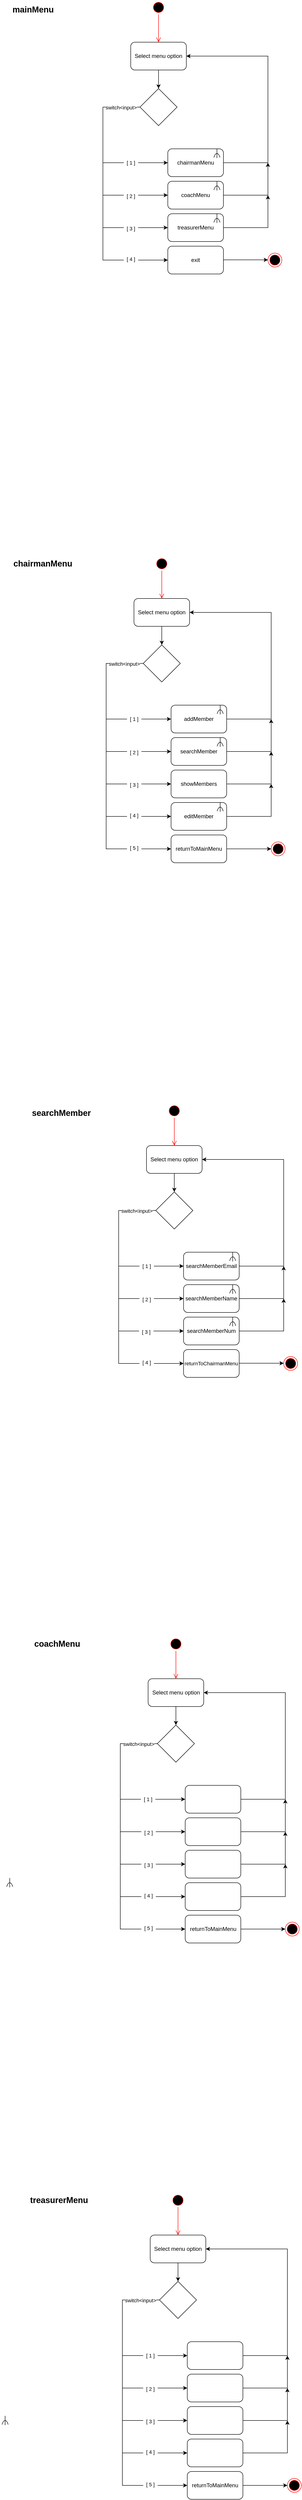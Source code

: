<mxfile version="18.0.2" type="github"><diagram id="MDXetWdA0dgUWYH3Tiw_" name="Page-1"><mxGraphModel dx="1016" dy="1664" grid="1" gridSize="10" guides="1" tooltips="1" connect="1" arrows="1" fold="1" page="1" pageScale="1" pageWidth="827" pageHeight="1169" math="0" shadow="0"><root><mxCell id="0"/><mxCell id="1" parent="0"/><mxCell id="xgs-3-QWEpT47ezYNe71-1" value="Select menu option" style="rounded=1;whiteSpace=wrap;html=1;" vertex="1" parent="1"><mxGeometry x="385" y="1340" width="120" height="60" as="geometry"/></mxCell><mxCell id="xgs-3-QWEpT47ezYNe71-2" value="" style="rhombus;whiteSpace=wrap;html=1;" vertex="1" parent="1"><mxGeometry x="405" y="1440" width="80" height="80" as="geometry"/></mxCell><mxCell id="xgs-3-QWEpT47ezYNe71-3" value="" style="edgeStyle=elbowEdgeStyle;elbow=horizontal;endArrow=classic;html=1;rounded=0;exitX=0;exitY=0.5;exitDx=0;exitDy=0;" edge="1" parent="1" source="xgs-3-QWEpT47ezYNe71-2"><mxGeometry width="50" height="50" relative="1" as="geometry"><mxPoint x="315" y="1490" as="sourcePoint"/><mxPoint x="465" y="1600" as="targetPoint"/><Array as="points"><mxPoint x="325" y="1610"/><mxPoint x="325" y="1530"/><mxPoint x="325" y="1570"/><mxPoint x="325" y="1540"/></Array></mxGeometry></mxCell><mxCell id="xgs-3-QWEpT47ezYNe71-4" value="switch&amp;lt;input&amp;gt;" style="edgeLabel;html=1;align=center;verticalAlign=middle;resizable=0;points=[];" vertex="1" connectable="0" parent="xgs-3-QWEpT47ezYNe71-3"><mxGeometry x="-0.758" y="1" relative="1" as="geometry"><mxPoint as="offset"/></mxGeometry></mxCell><mxCell id="xgs-3-QWEpT47ezYNe71-5" value="&amp;nbsp; [ 1 ]&amp;nbsp;&amp;nbsp;" style="edgeLabel;html=1;align=center;verticalAlign=middle;resizable=0;points=[];" vertex="1" connectable="0" parent="xgs-3-QWEpT47ezYNe71-3"><mxGeometry x="0.469" relative="1" as="geometry"><mxPoint x="10" as="offset"/></mxGeometry></mxCell><mxCell id="xgs-3-QWEpT47ezYNe71-6" value="" style="edgeStyle=elbowEdgeStyle;elbow=vertical;endArrow=classic;html=1;rounded=0;" edge="1" parent="1"><mxGeometry width="50" height="50" relative="1" as="geometry"><mxPoint x="325" y="1600" as="sourcePoint"/><mxPoint x="465" y="1670" as="targetPoint"/><Array as="points"><mxPoint x="325" y="1670"/></Array></mxGeometry></mxCell><mxCell id="xgs-3-QWEpT47ezYNe71-7" value="&amp;nbsp; [ 2 ]&amp;nbsp;&amp;nbsp;" style="edgeLabel;html=1;align=center;verticalAlign=middle;resizable=0;points=[];" vertex="1" connectable="0" parent="xgs-3-QWEpT47ezYNe71-6"><mxGeometry x="0.208" y="-2" relative="1" as="geometry"><mxPoint x="3" as="offset"/></mxGeometry></mxCell><mxCell id="xgs-3-QWEpT47ezYNe71-8" value="" style="edgeStyle=elbowEdgeStyle;elbow=vertical;endArrow=classic;html=1;rounded=0;" edge="1" parent="1"><mxGeometry width="50" height="50" relative="1" as="geometry"><mxPoint x="325" y="1670" as="sourcePoint"/><mxPoint x="465" y="1740" as="targetPoint"/><Array as="points"><mxPoint x="325" y="1740"/></Array></mxGeometry></mxCell><mxCell id="xgs-3-QWEpT47ezYNe71-9" value="&amp;nbsp; [ 3 ]&amp;nbsp;&amp;nbsp;" style="edgeLabel;html=1;align=center;verticalAlign=middle;resizable=0;points=[];" vertex="1" connectable="0" parent="xgs-3-QWEpT47ezYNe71-8"><mxGeometry x="0.179" y="-2" relative="1" as="geometry"><mxPoint x="5" as="offset"/></mxGeometry></mxCell><mxCell id="xgs-3-QWEpT47ezYNe71-10" value="" style="edgeStyle=elbowEdgeStyle;elbow=vertical;endArrow=classic;html=1;rounded=0;" edge="1" parent="1"><mxGeometry width="50" height="50" relative="1" as="geometry"><mxPoint x="325" y="1740" as="sourcePoint"/><mxPoint x="465" y="1810" as="targetPoint"/><Array as="points"><mxPoint x="325" y="1810"/></Array></mxGeometry></mxCell><mxCell id="xgs-3-QWEpT47ezYNe71-11" value="&amp;nbsp; [ 4 ]&amp;nbsp;&amp;nbsp;" style="edgeLabel;html=1;align=center;verticalAlign=middle;resizable=0;points=[];" vertex="1" connectable="0" parent="xgs-3-QWEpT47ezYNe71-10"><mxGeometry x="0.303" y="2" relative="1" as="geometry"><mxPoint x="-7" as="offset"/></mxGeometry></mxCell><mxCell id="xgs-3-QWEpT47ezYNe71-12" value="" style="endArrow=classic;html=1;rounded=0;exitX=0.5;exitY=1;exitDx=0;exitDy=0;" edge="1" parent="1" source="xgs-3-QWEpT47ezYNe71-1" target="xgs-3-QWEpT47ezYNe71-2"><mxGeometry width="50" height="50" relative="1" as="geometry"><mxPoint x="435" y="1530" as="sourcePoint"/><mxPoint x="485" y="1480" as="targetPoint"/></mxGeometry></mxCell><mxCell id="xgs-3-QWEpT47ezYNe71-13" value="searchMemberEmail" style="rounded=1;whiteSpace=wrap;html=1;" vertex="1" parent="1"><mxGeometry x="465" y="1570" width="120" height="60" as="geometry"/></mxCell><mxCell id="xgs-3-QWEpT47ezYNe71-14" value="searchMemberName" style="rounded=1;whiteSpace=wrap;html=1;" vertex="1" parent="1"><mxGeometry x="465" y="1640" width="120" height="60" as="geometry"/></mxCell><mxCell id="xgs-3-QWEpT47ezYNe71-15" value="searchMemberNum" style="rounded=1;whiteSpace=wrap;html=1;" vertex="1" parent="1"><mxGeometry x="465" y="1710" width="120" height="60" as="geometry"/></mxCell><mxCell id="xgs-3-QWEpT47ezYNe71-16" value="&lt;font style=&quot;font-size: 11px;&quot;&gt;returnToChairmanMenu&lt;/font&gt;" style="rounded=1;whiteSpace=wrap;html=1;" vertex="1" parent="1"><mxGeometry x="465" y="1780" width="120" height="60" as="geometry"/></mxCell><mxCell id="xgs-3-QWEpT47ezYNe71-17" value="" style="ellipse;html=1;shape=startState;fillColor=#000000;strokeColor=#ff0000;" vertex="1" parent="1"><mxGeometry x="430" y="1250" width="30" height="30" as="geometry"/></mxCell><mxCell id="xgs-3-QWEpT47ezYNe71-18" value="" style="edgeStyle=orthogonalEdgeStyle;html=1;verticalAlign=bottom;endArrow=open;endSize=8;strokeColor=#ff0000;rounded=0;" edge="1" parent="1" source="xgs-3-QWEpT47ezYNe71-17" target="xgs-3-QWEpT47ezYNe71-1"><mxGeometry relative="1" as="geometry"><mxPoint x="445" y="1340" as="targetPoint"/></mxGeometry></mxCell><mxCell id="xgs-3-QWEpT47ezYNe71-19" value="" style="edgeStyle=elbowEdgeStyle;elbow=horizontal;endArrow=classic;html=1;rounded=0;entryX=1;entryY=0.5;entryDx=0;entryDy=0;" edge="1" parent="1" target="xgs-3-QWEpT47ezYNe71-1"><mxGeometry width="50" height="50" relative="1" as="geometry"><mxPoint x="585" y="1600" as="sourcePoint"/><mxPoint x="635" y="1550" as="targetPoint"/><Array as="points"><mxPoint x="681" y="1540"/></Array></mxGeometry></mxCell><mxCell id="xgs-3-QWEpT47ezYNe71-20" value="" style="edgeStyle=elbowEdgeStyle;elbow=horizontal;endArrow=classic;html=1;rounded=0;" edge="1" parent="1"><mxGeometry width="50" height="50" relative="1" as="geometry"><mxPoint x="585" y="1670" as="sourcePoint"/><mxPoint x="681" y="1600" as="targetPoint"/><Array as="points"><mxPoint x="681" y="1660"/></Array></mxGeometry></mxCell><mxCell id="xgs-3-QWEpT47ezYNe71-21" value="" style="edgeStyle=elbowEdgeStyle;elbow=horizontal;endArrow=classic;html=1;rounded=0;" edge="1" parent="1"><mxGeometry width="50" height="50" relative="1" as="geometry"><mxPoint x="585" y="1740" as="sourcePoint"/><mxPoint x="681" y="1670" as="targetPoint"/><Array as="points"><mxPoint x="681" y="1730"/></Array></mxGeometry></mxCell><mxCell id="xgs-3-QWEpT47ezYNe71-22" value="" style="endArrow=classic;html=1;rounded=0;" edge="1" parent="1"><mxGeometry width="50" height="50" relative="1" as="geometry"><mxPoint x="585" y="1809.5" as="sourcePoint"/><mxPoint x="681" y="1809.5" as="targetPoint"/></mxGeometry></mxCell><mxCell id="xgs-3-QWEpT47ezYNe71-23" value="" style="ellipse;html=1;shape=endState;fillColor=#000000;strokeColor=#ff0000;" vertex="1" parent="1"><mxGeometry x="681" y="1795" width="30" height="30" as="geometry"/></mxCell><mxCell id="xgs-3-QWEpT47ezYNe71-24" value="" style="verticalLabelPosition=bottom;verticalAlign=top;html=1;shape=mxgraph.basic.arc;startAngle=0.885;endAngle=0.115;" vertex="1" parent="1"><mxGeometry x="561" y="1580" width="20" height="70" as="geometry"/></mxCell><mxCell id="xgs-3-QWEpT47ezYNe71-25" value="" style="endArrow=none;html=1;rounded=0;" edge="1" parent="1"><mxGeometry width="50" height="50" relative="1" as="geometry"><mxPoint x="571" y="1590" as="sourcePoint"/><mxPoint x="571" y="1570" as="targetPoint"/></mxGeometry></mxCell><mxCell id="xgs-3-QWEpT47ezYNe71-26" value="" style="verticalLabelPosition=bottom;verticalAlign=top;html=1;shape=mxgraph.basic.arc;startAngle=0.885;endAngle=0.115;" vertex="1" parent="1"><mxGeometry x="561" y="1650" width="20" height="70" as="geometry"/></mxCell><mxCell id="xgs-3-QWEpT47ezYNe71-27" value="" style="endArrow=none;html=1;rounded=0;" edge="1" parent="1"><mxGeometry width="50" height="50" relative="1" as="geometry"><mxPoint x="571" y="1660" as="sourcePoint"/><mxPoint x="571" y="1640" as="targetPoint"/></mxGeometry></mxCell><mxCell id="xgs-3-QWEpT47ezYNe71-28" value="" style="verticalLabelPosition=bottom;verticalAlign=top;html=1;shape=mxgraph.basic.arc;startAngle=0.885;endAngle=0.115;" vertex="1" parent="1"><mxGeometry x="561" y="1720" width="20" height="70" as="geometry"/></mxCell><mxCell id="xgs-3-QWEpT47ezYNe71-29" value="" style="endArrow=none;html=1;rounded=0;" edge="1" parent="1"><mxGeometry width="50" height="50" relative="1" as="geometry"><mxPoint x="571" y="1730" as="sourcePoint"/><mxPoint x="571" y="1710" as="targetPoint"/></mxGeometry></mxCell><mxCell id="xgs-3-QWEpT47ezYNe71-32" value="searchMember" style="text;html=1;align=center;verticalAlign=middle;resizable=0;points=[];autosize=1;strokeColor=none;fillColor=none;fontStyle=1;fontSize=18;" vertex="1" parent="1"><mxGeometry x="131" y="1255" width="140" height="30" as="geometry"/></mxCell><mxCell id="xgs-3-QWEpT47ezYNe71-66" value="Select menu option" style="rounded=1;whiteSpace=wrap;html=1;" vertex="1" parent="1"><mxGeometry x="351" y="-1040" width="120" height="60" as="geometry"/></mxCell><mxCell id="xgs-3-QWEpT47ezYNe71-67" value="" style="rhombus;whiteSpace=wrap;html=1;" vertex="1" parent="1"><mxGeometry x="371" y="-940" width="80" height="80" as="geometry"/></mxCell><mxCell id="xgs-3-QWEpT47ezYNe71-68" value="" style="edgeStyle=elbowEdgeStyle;elbow=horizontal;endArrow=classic;html=1;rounded=0;exitX=0;exitY=0.5;exitDx=0;exitDy=0;" edge="1" parent="1" source="xgs-3-QWEpT47ezYNe71-67"><mxGeometry width="50" height="50" relative="1" as="geometry"><mxPoint x="281" y="-890" as="sourcePoint"/><mxPoint x="431" y="-780" as="targetPoint"/><Array as="points"><mxPoint x="291" y="-770"/><mxPoint x="291" y="-850"/><mxPoint x="291" y="-810"/><mxPoint x="291" y="-840"/></Array></mxGeometry></mxCell><mxCell id="xgs-3-QWEpT47ezYNe71-69" value="switch&amp;lt;input&amp;gt;" style="edgeLabel;html=1;align=center;verticalAlign=middle;resizable=0;points=[];" vertex="1" connectable="0" parent="xgs-3-QWEpT47ezYNe71-68"><mxGeometry x="-0.758" y="1" relative="1" as="geometry"><mxPoint as="offset"/></mxGeometry></mxCell><mxCell id="xgs-3-QWEpT47ezYNe71-70" value="&amp;nbsp; [ 1 ]&amp;nbsp;&amp;nbsp;" style="edgeLabel;html=1;align=center;verticalAlign=middle;resizable=0;points=[];" vertex="1" connectable="0" parent="xgs-3-QWEpT47ezYNe71-68"><mxGeometry x="0.469" relative="1" as="geometry"><mxPoint x="10" as="offset"/></mxGeometry></mxCell><mxCell id="xgs-3-QWEpT47ezYNe71-71" value="" style="edgeStyle=elbowEdgeStyle;elbow=vertical;endArrow=classic;html=1;rounded=0;" edge="1" parent="1"><mxGeometry width="50" height="50" relative="1" as="geometry"><mxPoint x="291" y="-780" as="sourcePoint"/><mxPoint x="431" y="-710" as="targetPoint"/><Array as="points"><mxPoint x="291" y="-710"/></Array></mxGeometry></mxCell><mxCell id="xgs-3-QWEpT47ezYNe71-72" value="&amp;nbsp; [ 2 ]&amp;nbsp;&amp;nbsp;" style="edgeLabel;html=1;align=center;verticalAlign=middle;resizable=0;points=[];" vertex="1" connectable="0" parent="xgs-3-QWEpT47ezYNe71-71"><mxGeometry x="0.208" y="-2" relative="1" as="geometry"><mxPoint x="3" as="offset"/></mxGeometry></mxCell><mxCell id="xgs-3-QWEpT47ezYNe71-73" value="" style="edgeStyle=elbowEdgeStyle;elbow=vertical;endArrow=classic;html=1;rounded=0;" edge="1" parent="1"><mxGeometry width="50" height="50" relative="1" as="geometry"><mxPoint x="291" y="-710" as="sourcePoint"/><mxPoint x="431" y="-640" as="targetPoint"/><Array as="points"><mxPoint x="291" y="-640"/></Array></mxGeometry></mxCell><mxCell id="xgs-3-QWEpT47ezYNe71-74" value="&amp;nbsp; [ 3 ]&amp;nbsp;&amp;nbsp;" style="edgeLabel;html=1;align=center;verticalAlign=middle;resizable=0;points=[];" vertex="1" connectable="0" parent="xgs-3-QWEpT47ezYNe71-73"><mxGeometry x="0.179" y="-2" relative="1" as="geometry"><mxPoint x="6" as="offset"/></mxGeometry></mxCell><mxCell id="xgs-3-QWEpT47ezYNe71-75" value="" style="edgeStyle=elbowEdgeStyle;elbow=vertical;endArrow=classic;html=1;rounded=0;" edge="1" parent="1"><mxGeometry width="50" height="50" relative="1" as="geometry"><mxPoint x="291" y="-640" as="sourcePoint"/><mxPoint x="431" y="-570" as="targetPoint"/><Array as="points"><mxPoint x="291" y="-570"/></Array></mxGeometry></mxCell><mxCell id="xgs-3-QWEpT47ezYNe71-76" value="&amp;nbsp; [ 4 ]&amp;nbsp;&amp;nbsp;" style="edgeLabel;html=1;align=center;verticalAlign=middle;resizable=0;points=[];" vertex="1" connectable="0" parent="xgs-3-QWEpT47ezYNe71-75"><mxGeometry x="0.303" y="2" relative="1" as="geometry"><mxPoint x="-7" as="offset"/></mxGeometry></mxCell><mxCell id="xgs-3-QWEpT47ezYNe71-77" value="" style="endArrow=classic;html=1;rounded=0;exitX=0.5;exitY=1;exitDx=0;exitDy=0;" edge="1" parent="1" source="xgs-3-QWEpT47ezYNe71-66" target="xgs-3-QWEpT47ezYNe71-67"><mxGeometry width="50" height="50" relative="1" as="geometry"><mxPoint x="401" y="-850" as="sourcePoint"/><mxPoint x="451" y="-900" as="targetPoint"/></mxGeometry></mxCell><mxCell id="xgs-3-QWEpT47ezYNe71-78" value="chairmanMenu" style="rounded=1;whiteSpace=wrap;html=1;" vertex="1" parent="1"><mxGeometry x="431" y="-810" width="120" height="60" as="geometry"/></mxCell><mxCell id="xgs-3-QWEpT47ezYNe71-79" value="coachMenu" style="rounded=1;whiteSpace=wrap;html=1;" vertex="1" parent="1"><mxGeometry x="431" y="-740" width="120" height="60" as="geometry"/></mxCell><mxCell id="xgs-3-QWEpT47ezYNe71-80" value="treasurerMenu" style="rounded=1;whiteSpace=wrap;html=1;" vertex="1" parent="1"><mxGeometry x="431" y="-670" width="120" height="60" as="geometry"/></mxCell><mxCell id="xgs-3-QWEpT47ezYNe71-81" value="exit" style="rounded=1;whiteSpace=wrap;html=1;" vertex="1" parent="1"><mxGeometry x="431" y="-600" width="120" height="60" as="geometry"/></mxCell><mxCell id="xgs-3-QWEpT47ezYNe71-82" value="" style="ellipse;html=1;shape=startState;fillColor=#000000;strokeColor=#ff0000;" vertex="1" parent="1"><mxGeometry x="396" y="-1130" width="30" height="30" as="geometry"/></mxCell><mxCell id="xgs-3-QWEpT47ezYNe71-83" value="" style="edgeStyle=orthogonalEdgeStyle;html=1;verticalAlign=bottom;endArrow=open;endSize=8;strokeColor=#ff0000;rounded=0;" edge="1" parent="1" source="xgs-3-QWEpT47ezYNe71-82" target="xgs-3-QWEpT47ezYNe71-66"><mxGeometry relative="1" as="geometry"><mxPoint x="411" y="-1040" as="targetPoint"/></mxGeometry></mxCell><mxCell id="xgs-3-QWEpT47ezYNe71-84" value="" style="edgeStyle=elbowEdgeStyle;elbow=horizontal;endArrow=classic;html=1;rounded=0;entryX=1;entryY=0.5;entryDx=0;entryDy=0;" edge="1" parent="1" target="xgs-3-QWEpT47ezYNe71-66"><mxGeometry width="50" height="50" relative="1" as="geometry"><mxPoint x="551" y="-780" as="sourcePoint"/><mxPoint x="601" y="-830" as="targetPoint"/><Array as="points"><mxPoint x="647" y="-840"/></Array></mxGeometry></mxCell><mxCell id="xgs-3-QWEpT47ezYNe71-85" value="" style="edgeStyle=elbowEdgeStyle;elbow=horizontal;endArrow=classic;html=1;rounded=0;" edge="1" parent="1"><mxGeometry width="50" height="50" relative="1" as="geometry"><mxPoint x="551" y="-710" as="sourcePoint"/><mxPoint x="647" y="-780" as="targetPoint"/><Array as="points"><mxPoint x="647" y="-720"/></Array></mxGeometry></mxCell><mxCell id="xgs-3-QWEpT47ezYNe71-86" value="" style="edgeStyle=elbowEdgeStyle;elbow=horizontal;endArrow=classic;html=1;rounded=0;" edge="1" parent="1"><mxGeometry width="50" height="50" relative="1" as="geometry"><mxPoint x="551" y="-640" as="sourcePoint"/><mxPoint x="647" y="-710" as="targetPoint"/><Array as="points"><mxPoint x="647" y="-650"/></Array></mxGeometry></mxCell><mxCell id="xgs-3-QWEpT47ezYNe71-87" value="" style="endArrow=classic;html=1;rounded=0;" edge="1" parent="1"><mxGeometry width="50" height="50" relative="1" as="geometry"><mxPoint x="551" y="-570.5" as="sourcePoint"/><mxPoint x="647" y="-570.5" as="targetPoint"/></mxGeometry></mxCell><mxCell id="xgs-3-QWEpT47ezYNe71-88" value="" style="ellipse;html=1;shape=endState;fillColor=#000000;strokeColor=#ff0000;" vertex="1" parent="1"><mxGeometry x="647" y="-585" width="30" height="30" as="geometry"/></mxCell><mxCell id="xgs-3-QWEpT47ezYNe71-89" value="" style="verticalLabelPosition=bottom;verticalAlign=top;html=1;shape=mxgraph.basic.arc;startAngle=0.885;endAngle=0.115;" vertex="1" parent="1"><mxGeometry x="527" y="-800" width="20" height="70" as="geometry"/></mxCell><mxCell id="xgs-3-QWEpT47ezYNe71-90" value="" style="endArrow=none;html=1;rounded=0;" edge="1" parent="1"><mxGeometry width="50" height="50" relative="1" as="geometry"><mxPoint x="537" y="-790" as="sourcePoint"/><mxPoint x="537" y="-810" as="targetPoint"/></mxGeometry></mxCell><mxCell id="xgs-3-QWEpT47ezYNe71-91" value="" style="verticalLabelPosition=bottom;verticalAlign=top;html=1;shape=mxgraph.basic.arc;startAngle=0.885;endAngle=0.115;" vertex="1" parent="1"><mxGeometry x="527" y="-730" width="20" height="70" as="geometry"/></mxCell><mxCell id="xgs-3-QWEpT47ezYNe71-92" value="" style="endArrow=none;html=1;rounded=0;" edge="1" parent="1"><mxGeometry width="50" height="50" relative="1" as="geometry"><mxPoint x="537" y="-720" as="sourcePoint"/><mxPoint x="537" y="-740" as="targetPoint"/></mxGeometry></mxCell><mxCell id="xgs-3-QWEpT47ezYNe71-93" value="" style="verticalLabelPosition=bottom;verticalAlign=top;html=1;shape=mxgraph.basic.arc;startAngle=0.885;endAngle=0.115;" vertex="1" parent="1"><mxGeometry x="527" y="-660" width="20" height="70" as="geometry"/></mxCell><mxCell id="xgs-3-QWEpT47ezYNe71-94" value="" style="endArrow=none;html=1;rounded=0;" edge="1" parent="1"><mxGeometry width="50" height="50" relative="1" as="geometry"><mxPoint x="537" y="-650" as="sourcePoint"/><mxPoint x="537" y="-670" as="targetPoint"/></mxGeometry></mxCell><mxCell id="xgs-3-QWEpT47ezYNe71-95" value="mainMenu" style="text;html=1;align=center;verticalAlign=middle;resizable=0;points=[];autosize=1;strokeColor=none;fillColor=none;fontStyle=1;fontSize=18;" vertex="1" parent="1"><mxGeometry x="90" y="-1125" width="100" height="30" as="geometry"/></mxCell><mxCell id="xgs-3-QWEpT47ezYNe71-96" value="Select menu option" style="rounded=1;whiteSpace=wrap;html=1;" vertex="1" parent="1"><mxGeometry x="358" y="160" width="120" height="60" as="geometry"/></mxCell><mxCell id="xgs-3-QWEpT47ezYNe71-97" value="" style="rhombus;whiteSpace=wrap;html=1;" vertex="1" parent="1"><mxGeometry x="378" y="260" width="80" height="80" as="geometry"/></mxCell><mxCell id="xgs-3-QWEpT47ezYNe71-98" value="" style="edgeStyle=elbowEdgeStyle;elbow=horizontal;endArrow=classic;html=1;rounded=0;exitX=0;exitY=0.5;exitDx=0;exitDy=0;" edge="1" parent="1" source="xgs-3-QWEpT47ezYNe71-97"><mxGeometry width="50" height="50" relative="1" as="geometry"><mxPoint x="288" y="310" as="sourcePoint"/><mxPoint x="438" y="420" as="targetPoint"/><Array as="points"><mxPoint x="298" y="430"/><mxPoint x="298" y="350"/><mxPoint x="298" y="390"/><mxPoint x="298" y="360"/></Array></mxGeometry></mxCell><mxCell id="xgs-3-QWEpT47ezYNe71-99" value="switch&amp;lt;input&amp;gt;" style="edgeLabel;html=1;align=center;verticalAlign=middle;resizable=0;points=[];" vertex="1" connectable="0" parent="xgs-3-QWEpT47ezYNe71-98"><mxGeometry x="-0.758" y="1" relative="1" as="geometry"><mxPoint as="offset"/></mxGeometry></mxCell><mxCell id="xgs-3-QWEpT47ezYNe71-100" value="&amp;nbsp; [ 1 ]&amp;nbsp;&amp;nbsp;" style="edgeLabel;html=1;align=center;verticalAlign=middle;resizable=0;points=[];" vertex="1" connectable="0" parent="xgs-3-QWEpT47ezYNe71-98"><mxGeometry x="0.469" relative="1" as="geometry"><mxPoint x="10" as="offset"/></mxGeometry></mxCell><mxCell id="xgs-3-QWEpT47ezYNe71-101" value="" style="edgeStyle=elbowEdgeStyle;elbow=vertical;endArrow=classic;html=1;rounded=0;" edge="1" parent="1"><mxGeometry width="50" height="50" relative="1" as="geometry"><mxPoint x="298" y="420" as="sourcePoint"/><mxPoint x="438" y="490" as="targetPoint"/><Array as="points"><mxPoint x="298" y="490"/></Array></mxGeometry></mxCell><mxCell id="xgs-3-QWEpT47ezYNe71-102" value="&amp;nbsp; [ 2 ]&amp;nbsp;&amp;nbsp;" style="edgeLabel;html=1;align=center;verticalAlign=middle;resizable=0;points=[];" vertex="1" connectable="0" parent="xgs-3-QWEpT47ezYNe71-101"><mxGeometry x="0.208" y="-2" relative="1" as="geometry"><mxPoint x="3" as="offset"/></mxGeometry></mxCell><mxCell id="xgs-3-QWEpT47ezYNe71-103" value="" style="edgeStyle=elbowEdgeStyle;elbow=vertical;endArrow=classic;html=1;rounded=0;" edge="1" parent="1"><mxGeometry width="50" height="50" relative="1" as="geometry"><mxPoint x="298" y="490" as="sourcePoint"/><mxPoint x="438" y="560" as="targetPoint"/><Array as="points"><mxPoint x="298" y="560"/></Array></mxGeometry></mxCell><mxCell id="xgs-3-QWEpT47ezYNe71-104" value="&amp;nbsp; [ 3 ]&amp;nbsp;&amp;nbsp;" style="edgeLabel;html=1;align=center;verticalAlign=middle;resizable=0;points=[];" vertex="1" connectable="0" parent="xgs-3-QWEpT47ezYNe71-103"><mxGeometry x="0.179" y="-2" relative="1" as="geometry"><mxPoint x="6" as="offset"/></mxGeometry></mxCell><mxCell id="xgs-3-QWEpT47ezYNe71-105" value="" style="edgeStyle=elbowEdgeStyle;elbow=vertical;endArrow=classic;html=1;rounded=0;" edge="1" parent="1"><mxGeometry width="50" height="50" relative="1" as="geometry"><mxPoint x="298" y="560" as="sourcePoint"/><mxPoint x="438" y="630" as="targetPoint"/><Array as="points"><mxPoint x="298" y="630"/></Array></mxGeometry></mxCell><mxCell id="xgs-3-QWEpT47ezYNe71-106" value="&amp;nbsp; [ 4 ]&amp;nbsp;&amp;nbsp;" style="edgeLabel;html=1;align=center;verticalAlign=middle;resizable=0;points=[];" vertex="1" connectable="0" parent="xgs-3-QWEpT47ezYNe71-105"><mxGeometry x="0.303" y="2" relative="1" as="geometry"><mxPoint x="-7" as="offset"/></mxGeometry></mxCell><mxCell id="xgs-3-QWEpT47ezYNe71-107" value="" style="edgeStyle=elbowEdgeStyle;elbow=vertical;endArrow=classic;html=1;rounded=0;" edge="1" parent="1"><mxGeometry width="50" height="50" relative="1" as="geometry"><mxPoint x="298" y="630" as="sourcePoint"/><mxPoint x="438" y="700" as="targetPoint"/><Array as="points"><mxPoint x="298" y="700"/></Array></mxGeometry></mxCell><mxCell id="xgs-3-QWEpT47ezYNe71-108" value="&amp;nbsp; [ 5 ]&amp;nbsp;&amp;nbsp;" style="edgeLabel;html=1;align=center;verticalAlign=middle;resizable=0;points=[];" vertex="1" connectable="0" parent="xgs-3-QWEpT47ezYNe71-107"><mxGeometry x="0.236" y="2" relative="1" as="geometry"><mxPoint as="offset"/></mxGeometry></mxCell><mxCell id="xgs-3-QWEpT47ezYNe71-111" value="" style="endArrow=classic;html=1;rounded=0;exitX=0.5;exitY=1;exitDx=0;exitDy=0;" edge="1" parent="1" source="xgs-3-QWEpT47ezYNe71-96" target="xgs-3-QWEpT47ezYNe71-97"><mxGeometry width="50" height="50" relative="1" as="geometry"><mxPoint x="408" y="350" as="sourcePoint"/><mxPoint x="458" y="300" as="targetPoint"/></mxGeometry></mxCell><mxCell id="xgs-3-QWEpT47ezYNe71-112" value="addMember" style="rounded=1;whiteSpace=wrap;html=1;" vertex="1" parent="1"><mxGeometry x="438" y="390" width="120" height="60" as="geometry"/></mxCell><mxCell id="xgs-3-QWEpT47ezYNe71-113" value="searchMember" style="rounded=1;whiteSpace=wrap;html=1;" vertex="1" parent="1"><mxGeometry x="438" y="460" width="120" height="60" as="geometry"/></mxCell><mxCell id="xgs-3-QWEpT47ezYNe71-114" value="showMembers" style="rounded=1;whiteSpace=wrap;html=1;" vertex="1" parent="1"><mxGeometry x="438" y="530" width="120" height="60" as="geometry"/></mxCell><mxCell id="xgs-3-QWEpT47ezYNe71-115" value="editMember" style="rounded=1;whiteSpace=wrap;html=1;" vertex="1" parent="1"><mxGeometry x="438" y="600" width="120" height="60" as="geometry"/></mxCell><mxCell id="xgs-3-QWEpT47ezYNe71-116" value="returnToMainMenu" style="rounded=1;whiteSpace=wrap;html=1;" vertex="1" parent="1"><mxGeometry x="438" y="670" width="120" height="60" as="geometry"/></mxCell><mxCell id="xgs-3-QWEpT47ezYNe71-118" value="" style="ellipse;html=1;shape=startState;fillColor=#000000;strokeColor=#ff0000;" vertex="1" parent="1"><mxGeometry x="403" y="70" width="30" height="30" as="geometry"/></mxCell><mxCell id="xgs-3-QWEpT47ezYNe71-119" value="" style="edgeStyle=orthogonalEdgeStyle;html=1;verticalAlign=bottom;endArrow=open;endSize=8;strokeColor=#ff0000;rounded=0;" edge="1" parent="1" source="xgs-3-QWEpT47ezYNe71-118" target="xgs-3-QWEpT47ezYNe71-96"><mxGeometry relative="1" as="geometry"><mxPoint x="418" y="160" as="targetPoint"/></mxGeometry></mxCell><mxCell id="xgs-3-QWEpT47ezYNe71-120" value="" style="edgeStyle=elbowEdgeStyle;elbow=horizontal;endArrow=classic;html=1;rounded=0;entryX=1;entryY=0.5;entryDx=0;entryDy=0;" edge="1" parent="1" target="xgs-3-QWEpT47ezYNe71-96"><mxGeometry width="50" height="50" relative="1" as="geometry"><mxPoint x="558" y="420" as="sourcePoint"/><mxPoint x="608" y="370" as="targetPoint"/><Array as="points"><mxPoint x="654" y="360"/></Array></mxGeometry></mxCell><mxCell id="xgs-3-QWEpT47ezYNe71-121" value="" style="edgeStyle=elbowEdgeStyle;elbow=horizontal;endArrow=classic;html=1;rounded=0;" edge="1" parent="1"><mxGeometry width="50" height="50" relative="1" as="geometry"><mxPoint x="558" y="490" as="sourcePoint"/><mxPoint x="654" y="420" as="targetPoint"/><Array as="points"><mxPoint x="654" y="480"/></Array></mxGeometry></mxCell><mxCell id="xgs-3-QWEpT47ezYNe71-122" value="" style="edgeStyle=elbowEdgeStyle;elbow=horizontal;endArrow=classic;html=1;rounded=0;" edge="1" parent="1"><mxGeometry width="50" height="50" relative="1" as="geometry"><mxPoint x="558" y="560" as="sourcePoint"/><mxPoint x="654" y="490" as="targetPoint"/><Array as="points"><mxPoint x="654" y="550"/></Array></mxGeometry></mxCell><mxCell id="xgs-3-QWEpT47ezYNe71-125" value="" style="verticalLabelPosition=bottom;verticalAlign=top;html=1;shape=mxgraph.basic.arc;startAngle=0.885;endAngle=0.115;" vertex="1" parent="1"><mxGeometry x="534" y="610" width="20" height="70" as="geometry"/></mxCell><mxCell id="xgs-3-QWEpT47ezYNe71-126" value="" style="endArrow=none;html=1;rounded=0;" edge="1" parent="1"><mxGeometry width="50" height="50" relative="1" as="geometry"><mxPoint x="544" y="620" as="sourcePoint"/><mxPoint x="544" y="600" as="targetPoint"/></mxGeometry></mxCell><mxCell id="xgs-3-QWEpT47ezYNe71-127" value="" style="edgeStyle=elbowEdgeStyle;elbow=horizontal;endArrow=classic;html=1;rounded=0;" edge="1" parent="1"><mxGeometry width="50" height="50" relative="1" as="geometry"><mxPoint x="558" y="630" as="sourcePoint"/><mxPoint x="654" y="560" as="targetPoint"/><Array as="points"><mxPoint x="654" y="620"/></Array></mxGeometry></mxCell><mxCell id="xgs-3-QWEpT47ezYNe71-128" value="" style="edgeStyle=elbowEdgeStyle;elbow=horizontal;endArrow=classic;html=1;rounded=0;" edge="1" parent="1"><mxGeometry width="50" height="50" relative="1" as="geometry"><mxPoint x="558" y="700" as="sourcePoint"/><mxPoint x="654" y="700" as="targetPoint"/><Array as="points"><mxPoint x="604" y="710"/></Array></mxGeometry></mxCell><mxCell id="xgs-3-QWEpT47ezYNe71-129" value="" style="ellipse;html=1;shape=endState;fillColor=#000000;strokeColor=#ff0000;" vertex="1" parent="1"><mxGeometry x="654" y="685" width="30" height="30" as="geometry"/></mxCell><mxCell id="xgs-3-QWEpT47ezYNe71-130" value="" style="verticalLabelPosition=bottom;verticalAlign=top;html=1;shape=mxgraph.basic.arc;startAngle=0.885;endAngle=0.115;" vertex="1" parent="1"><mxGeometry x="534" y="470" width="20" height="70" as="geometry"/></mxCell><mxCell id="xgs-3-QWEpT47ezYNe71-131" value="" style="endArrow=none;html=1;rounded=0;" edge="1" parent="1"><mxGeometry width="50" height="50" relative="1" as="geometry"><mxPoint x="544" y="480" as="sourcePoint"/><mxPoint x="544" y="460" as="targetPoint"/></mxGeometry></mxCell><mxCell id="xgs-3-QWEpT47ezYNe71-132" value="" style="verticalLabelPosition=bottom;verticalAlign=top;html=1;shape=mxgraph.basic.arc;startAngle=0.885;endAngle=0.115;" vertex="1" parent="1"><mxGeometry x="534" y="400" width="20" height="70" as="geometry"/></mxCell><mxCell id="xgs-3-QWEpT47ezYNe71-133" value="" style="endArrow=none;html=1;rounded=0;" edge="1" parent="1"><mxGeometry width="50" height="50" relative="1" as="geometry"><mxPoint x="544" y="410" as="sourcePoint"/><mxPoint x="544" y="390" as="targetPoint"/></mxGeometry></mxCell><mxCell id="xgs-3-QWEpT47ezYNe71-135" value="chairmanMenu" style="text;html=1;align=center;verticalAlign=middle;resizable=0;points=[];autosize=1;strokeColor=none;fillColor=none;fontStyle=1;fontSize=18;" vertex="1" parent="1"><mxGeometry x="91" y="70" width="140" height="30" as="geometry"/></mxCell><mxCell id="xgs-3-QWEpT47ezYNe71-136" value="Select menu option" style="rounded=1;whiteSpace=wrap;html=1;" vertex="1" parent="1"><mxGeometry x="388.5" y="2490" width="120" height="60" as="geometry"/></mxCell><mxCell id="xgs-3-QWEpT47ezYNe71-137" value="" style="rhombus;whiteSpace=wrap;html=1;" vertex="1" parent="1"><mxGeometry x="408.5" y="2590" width="80" height="80" as="geometry"/></mxCell><mxCell id="xgs-3-QWEpT47ezYNe71-138" value="" style="edgeStyle=elbowEdgeStyle;elbow=horizontal;endArrow=classic;html=1;rounded=0;exitX=0;exitY=0.5;exitDx=0;exitDy=0;" edge="1" parent="1" source="xgs-3-QWEpT47ezYNe71-137"><mxGeometry width="50" height="50" relative="1" as="geometry"><mxPoint x="318.5" y="2640" as="sourcePoint"/><mxPoint x="468.5" y="2750" as="targetPoint"/><Array as="points"><mxPoint x="328.5" y="2760"/><mxPoint x="328.5" y="2680"/><mxPoint x="328.5" y="2720"/><mxPoint x="328.5" y="2690"/></Array></mxGeometry></mxCell><mxCell id="xgs-3-QWEpT47ezYNe71-139" value="switch&amp;lt;input&amp;gt;" style="edgeLabel;html=1;align=center;verticalAlign=middle;resizable=0;points=[];" vertex="1" connectable="0" parent="xgs-3-QWEpT47ezYNe71-138"><mxGeometry x="-0.758" y="1" relative="1" as="geometry"><mxPoint as="offset"/></mxGeometry></mxCell><mxCell id="xgs-3-QWEpT47ezYNe71-140" value="&amp;nbsp; [ 1 ]&amp;nbsp;&amp;nbsp;" style="edgeLabel;html=1;align=center;verticalAlign=middle;resizable=0;points=[];" vertex="1" connectable="0" parent="xgs-3-QWEpT47ezYNe71-138"><mxGeometry x="0.469" relative="1" as="geometry"><mxPoint x="10" as="offset"/></mxGeometry></mxCell><mxCell id="xgs-3-QWEpT47ezYNe71-141" value="" style="edgeStyle=elbowEdgeStyle;elbow=vertical;endArrow=classic;html=1;rounded=0;" edge="1" parent="1"><mxGeometry width="50" height="50" relative="1" as="geometry"><mxPoint x="328.5" y="2750" as="sourcePoint"/><mxPoint x="468.5" y="2820" as="targetPoint"/><Array as="points"><mxPoint x="328.5" y="2820"/></Array></mxGeometry></mxCell><mxCell id="xgs-3-QWEpT47ezYNe71-142" value="&amp;nbsp; [ 2 ]&amp;nbsp;&amp;nbsp;" style="edgeLabel;html=1;align=center;verticalAlign=middle;resizable=0;points=[];" vertex="1" connectable="0" parent="xgs-3-QWEpT47ezYNe71-141"><mxGeometry x="0.208" y="-2" relative="1" as="geometry"><mxPoint x="3" as="offset"/></mxGeometry></mxCell><mxCell id="xgs-3-QWEpT47ezYNe71-143" value="" style="edgeStyle=elbowEdgeStyle;elbow=vertical;endArrow=classic;html=1;rounded=0;" edge="1" parent="1"><mxGeometry width="50" height="50" relative="1" as="geometry"><mxPoint x="328.5" y="2820" as="sourcePoint"/><mxPoint x="468.5" y="2890" as="targetPoint"/><Array as="points"><mxPoint x="328.5" y="2890"/></Array></mxGeometry></mxCell><mxCell id="xgs-3-QWEpT47ezYNe71-144" value="&amp;nbsp; [ 3 ]&amp;nbsp;&amp;nbsp;" style="edgeLabel;html=1;align=center;verticalAlign=middle;resizable=0;points=[];" vertex="1" connectable="0" parent="xgs-3-QWEpT47ezYNe71-143"><mxGeometry x="0.179" y="-2" relative="1" as="geometry"><mxPoint x="6" as="offset"/></mxGeometry></mxCell><mxCell id="xgs-3-QWEpT47ezYNe71-145" value="" style="edgeStyle=elbowEdgeStyle;elbow=vertical;endArrow=classic;html=1;rounded=0;" edge="1" parent="1"><mxGeometry width="50" height="50" relative="1" as="geometry"><mxPoint x="328.5" y="2890" as="sourcePoint"/><mxPoint x="468.5" y="2960" as="targetPoint"/><Array as="points"><mxPoint x="328.5" y="2960"/></Array></mxGeometry></mxCell><mxCell id="xgs-3-QWEpT47ezYNe71-146" value="&amp;nbsp; [ 4 ]&amp;nbsp;&amp;nbsp;" style="edgeLabel;html=1;align=center;verticalAlign=middle;resizable=0;points=[];" vertex="1" connectable="0" parent="xgs-3-QWEpT47ezYNe71-145"><mxGeometry x="0.303" y="2" relative="1" as="geometry"><mxPoint x="-7" as="offset"/></mxGeometry></mxCell><mxCell id="xgs-3-QWEpT47ezYNe71-147" value="" style="edgeStyle=elbowEdgeStyle;elbow=vertical;endArrow=classic;html=1;rounded=0;" edge="1" parent="1"><mxGeometry width="50" height="50" relative="1" as="geometry"><mxPoint x="328.5" y="2960" as="sourcePoint"/><mxPoint x="468.5" y="3030" as="targetPoint"/><Array as="points"><mxPoint x="328.5" y="3030"/></Array></mxGeometry></mxCell><mxCell id="xgs-3-QWEpT47ezYNe71-148" value="&amp;nbsp; [ 5 ]&amp;nbsp;&amp;nbsp;" style="edgeLabel;html=1;align=center;verticalAlign=middle;resizable=0;points=[];" vertex="1" connectable="0" parent="xgs-3-QWEpT47ezYNe71-147"><mxGeometry x="0.236" y="2" relative="1" as="geometry"><mxPoint as="offset"/></mxGeometry></mxCell><mxCell id="xgs-3-QWEpT47ezYNe71-151" value="" style="endArrow=classic;html=1;rounded=0;exitX=0.5;exitY=1;exitDx=0;exitDy=0;" edge="1" parent="1" source="xgs-3-QWEpT47ezYNe71-136" target="xgs-3-QWEpT47ezYNe71-137"><mxGeometry width="50" height="50" relative="1" as="geometry"><mxPoint x="438.5" y="2680" as="sourcePoint"/><mxPoint x="488.5" y="2630" as="targetPoint"/></mxGeometry></mxCell><mxCell id="xgs-3-QWEpT47ezYNe71-152" value="" style="rounded=1;whiteSpace=wrap;html=1;" vertex="1" parent="1"><mxGeometry x="468.5" y="2720" width="120" height="60" as="geometry"/></mxCell><mxCell id="xgs-3-QWEpT47ezYNe71-153" value="" style="rounded=1;whiteSpace=wrap;html=1;" vertex="1" parent="1"><mxGeometry x="468.5" y="2790" width="120" height="60" as="geometry"/></mxCell><mxCell id="xgs-3-QWEpT47ezYNe71-154" value="" style="rounded=1;whiteSpace=wrap;html=1;" vertex="1" parent="1"><mxGeometry x="468.5" y="2860" width="120" height="60" as="geometry"/></mxCell><mxCell id="xgs-3-QWEpT47ezYNe71-155" value="" style="rounded=1;whiteSpace=wrap;html=1;" vertex="1" parent="1"><mxGeometry x="468.5" y="2930" width="120" height="60" as="geometry"/></mxCell><mxCell id="xgs-3-QWEpT47ezYNe71-156" value="returnToMainMenu" style="rounded=1;whiteSpace=wrap;html=1;" vertex="1" parent="1"><mxGeometry x="468.5" y="3000" width="120" height="60" as="geometry"/></mxCell><mxCell id="xgs-3-QWEpT47ezYNe71-158" value="" style="ellipse;html=1;shape=startState;fillColor=#000000;strokeColor=#ff0000;" vertex="1" parent="1"><mxGeometry x="433.5" y="2400" width="30" height="30" as="geometry"/></mxCell><mxCell id="xgs-3-QWEpT47ezYNe71-159" value="" style="edgeStyle=orthogonalEdgeStyle;html=1;verticalAlign=bottom;endArrow=open;endSize=8;strokeColor=#ff0000;rounded=0;" edge="1" parent="1" source="xgs-3-QWEpT47ezYNe71-158" target="xgs-3-QWEpT47ezYNe71-136"><mxGeometry relative="1" as="geometry"><mxPoint x="448.5" y="2490" as="targetPoint"/></mxGeometry></mxCell><mxCell id="xgs-3-QWEpT47ezYNe71-160" value="" style="edgeStyle=elbowEdgeStyle;elbow=horizontal;endArrow=classic;html=1;rounded=0;entryX=1;entryY=0.5;entryDx=0;entryDy=0;" edge="1" parent="1" target="xgs-3-QWEpT47ezYNe71-136"><mxGeometry width="50" height="50" relative="1" as="geometry"><mxPoint x="588.5" y="2750" as="sourcePoint"/><mxPoint x="638.5" y="2700" as="targetPoint"/><Array as="points"><mxPoint x="684.5" y="2690"/></Array></mxGeometry></mxCell><mxCell id="xgs-3-QWEpT47ezYNe71-161" value="" style="edgeStyle=elbowEdgeStyle;elbow=horizontal;endArrow=classic;html=1;rounded=0;" edge="1" parent="1"><mxGeometry width="50" height="50" relative="1" as="geometry"><mxPoint x="588.5" y="2820" as="sourcePoint"/><mxPoint x="684.5" y="2750" as="targetPoint"/><Array as="points"><mxPoint x="684.5" y="2810"/></Array></mxGeometry></mxCell><mxCell id="xgs-3-QWEpT47ezYNe71-162" value="" style="edgeStyle=elbowEdgeStyle;elbow=horizontal;endArrow=classic;html=1;rounded=0;" edge="1" parent="1"><mxGeometry width="50" height="50" relative="1" as="geometry"><mxPoint x="588.5" y="2890" as="sourcePoint"/><mxPoint x="684.5" y="2820" as="targetPoint"/><Array as="points"><mxPoint x="684.5" y="2880"/></Array></mxGeometry></mxCell><mxCell id="xgs-3-QWEpT47ezYNe71-167" value="" style="edgeStyle=elbowEdgeStyle;elbow=horizontal;endArrow=classic;html=1;rounded=0;" edge="1" parent="1"><mxGeometry width="50" height="50" relative="1" as="geometry"><mxPoint x="588.5" y="2960" as="sourcePoint"/><mxPoint x="684.5" y="2890" as="targetPoint"/><Array as="points"><mxPoint x="684.5" y="2950"/></Array></mxGeometry></mxCell><mxCell id="xgs-3-QWEpT47ezYNe71-168" value="" style="edgeStyle=elbowEdgeStyle;elbow=horizontal;endArrow=classic;html=1;rounded=0;" edge="1" parent="1"><mxGeometry width="50" height="50" relative="1" as="geometry"><mxPoint x="588.5" y="3030" as="sourcePoint"/><mxPoint x="684.5" y="3030" as="targetPoint"/><Array as="points"><mxPoint x="634.5" y="3040"/></Array></mxGeometry></mxCell><mxCell id="xgs-3-QWEpT47ezYNe71-169" value="" style="ellipse;html=1;shape=endState;fillColor=#000000;strokeColor=#ff0000;" vertex="1" parent="1"><mxGeometry x="684.5" y="3015" width="30" height="30" as="geometry"/></mxCell><mxCell id="xgs-3-QWEpT47ezYNe71-174" value="coachMenu" style="text;html=1;align=center;verticalAlign=middle;resizable=0;points=[];autosize=1;strokeColor=none;fillColor=none;fontStyle=1;fontSize=18;" vertex="1" parent="1"><mxGeometry x="136.5" y="2400" width="110" height="30" as="geometry"/></mxCell><mxCell id="xgs-3-QWEpT47ezYNe71-175" value="Select menu option" style="rounded=1;whiteSpace=wrap;html=1;" vertex="1" parent="1"><mxGeometry x="393" y="3690" width="120" height="60" as="geometry"/></mxCell><mxCell id="xgs-3-QWEpT47ezYNe71-176" value="" style="rhombus;whiteSpace=wrap;html=1;" vertex="1" parent="1"><mxGeometry x="413" y="3790" width="80" height="80" as="geometry"/></mxCell><mxCell id="xgs-3-QWEpT47ezYNe71-177" value="" style="edgeStyle=elbowEdgeStyle;elbow=horizontal;endArrow=classic;html=1;rounded=0;exitX=0;exitY=0.5;exitDx=0;exitDy=0;" edge="1" parent="1" source="xgs-3-QWEpT47ezYNe71-176"><mxGeometry width="50" height="50" relative="1" as="geometry"><mxPoint x="323" y="3840" as="sourcePoint"/><mxPoint x="473" y="3950" as="targetPoint"/><Array as="points"><mxPoint x="333" y="3960"/><mxPoint x="333" y="3880"/><mxPoint x="333" y="3920"/><mxPoint x="333" y="3890"/></Array></mxGeometry></mxCell><mxCell id="xgs-3-QWEpT47ezYNe71-178" value="switch&amp;lt;input&amp;gt;" style="edgeLabel;html=1;align=center;verticalAlign=middle;resizable=0;points=[];" vertex="1" connectable="0" parent="xgs-3-QWEpT47ezYNe71-177"><mxGeometry x="-0.758" y="1" relative="1" as="geometry"><mxPoint as="offset"/></mxGeometry></mxCell><mxCell id="xgs-3-QWEpT47ezYNe71-179" value="&amp;nbsp; [ 1 ]&amp;nbsp;&amp;nbsp;" style="edgeLabel;html=1;align=center;verticalAlign=middle;resizable=0;points=[];" vertex="1" connectable="0" parent="xgs-3-QWEpT47ezYNe71-177"><mxGeometry x="0.469" relative="1" as="geometry"><mxPoint x="10" as="offset"/></mxGeometry></mxCell><mxCell id="xgs-3-QWEpT47ezYNe71-180" value="" style="edgeStyle=elbowEdgeStyle;elbow=vertical;endArrow=classic;html=1;rounded=0;" edge="1" parent="1"><mxGeometry width="50" height="50" relative="1" as="geometry"><mxPoint x="333" y="3950" as="sourcePoint"/><mxPoint x="473" y="4020" as="targetPoint"/><Array as="points"><mxPoint x="333" y="4020"/></Array></mxGeometry></mxCell><mxCell id="xgs-3-QWEpT47ezYNe71-181" value="&amp;nbsp; [ 2 ]&amp;nbsp;&amp;nbsp;" style="edgeLabel;html=1;align=center;verticalAlign=middle;resizable=0;points=[];" vertex="1" connectable="0" parent="xgs-3-QWEpT47ezYNe71-180"><mxGeometry x="0.208" y="-2" relative="1" as="geometry"><mxPoint x="3" as="offset"/></mxGeometry></mxCell><mxCell id="xgs-3-QWEpT47ezYNe71-182" value="" style="edgeStyle=elbowEdgeStyle;elbow=vertical;endArrow=classic;html=1;rounded=0;" edge="1" parent="1"><mxGeometry width="50" height="50" relative="1" as="geometry"><mxPoint x="333" y="4020" as="sourcePoint"/><mxPoint x="473" y="4090" as="targetPoint"/><Array as="points"><mxPoint x="333" y="4090"/></Array></mxGeometry></mxCell><mxCell id="xgs-3-QWEpT47ezYNe71-183" value="&amp;nbsp; [ 3 ]&amp;nbsp;&amp;nbsp;" style="edgeLabel;html=1;align=center;verticalAlign=middle;resizable=0;points=[];" vertex="1" connectable="0" parent="xgs-3-QWEpT47ezYNe71-182"><mxGeometry x="0.179" y="-2" relative="1" as="geometry"><mxPoint x="6" as="offset"/></mxGeometry></mxCell><mxCell id="xgs-3-QWEpT47ezYNe71-184" value="" style="edgeStyle=elbowEdgeStyle;elbow=vertical;endArrow=classic;html=1;rounded=0;" edge="1" parent="1"><mxGeometry width="50" height="50" relative="1" as="geometry"><mxPoint x="333" y="4090" as="sourcePoint"/><mxPoint x="473" y="4160" as="targetPoint"/><Array as="points"><mxPoint x="333" y="4160"/></Array></mxGeometry></mxCell><mxCell id="xgs-3-QWEpT47ezYNe71-185" value="&amp;nbsp; [ 4 ]&amp;nbsp;&amp;nbsp;" style="edgeLabel;html=1;align=center;verticalAlign=middle;resizable=0;points=[];" vertex="1" connectable="0" parent="xgs-3-QWEpT47ezYNe71-184"><mxGeometry x="0.303" y="2" relative="1" as="geometry"><mxPoint x="-7" as="offset"/></mxGeometry></mxCell><mxCell id="xgs-3-QWEpT47ezYNe71-186" value="" style="edgeStyle=elbowEdgeStyle;elbow=vertical;endArrow=classic;html=1;rounded=0;" edge="1" parent="1"><mxGeometry width="50" height="50" relative="1" as="geometry"><mxPoint x="333" y="4160" as="sourcePoint"/><mxPoint x="473" y="4230" as="targetPoint"/><Array as="points"><mxPoint x="333" y="4230"/></Array></mxGeometry></mxCell><mxCell id="xgs-3-QWEpT47ezYNe71-187" value="&amp;nbsp; [ 5 ]&amp;nbsp;&amp;nbsp;" style="edgeLabel;html=1;align=center;verticalAlign=middle;resizable=0;points=[];" vertex="1" connectable="0" parent="xgs-3-QWEpT47ezYNe71-186"><mxGeometry x="0.236" y="2" relative="1" as="geometry"><mxPoint as="offset"/></mxGeometry></mxCell><mxCell id="xgs-3-QWEpT47ezYNe71-190" value="" style="endArrow=classic;html=1;rounded=0;exitX=0.5;exitY=1;exitDx=0;exitDy=0;" edge="1" parent="1" source="xgs-3-QWEpT47ezYNe71-175" target="xgs-3-QWEpT47ezYNe71-176"><mxGeometry width="50" height="50" relative="1" as="geometry"><mxPoint x="443" y="3880" as="sourcePoint"/><mxPoint x="493" y="3830" as="targetPoint"/></mxGeometry></mxCell><mxCell id="xgs-3-QWEpT47ezYNe71-191" value="" style="rounded=1;whiteSpace=wrap;html=1;" vertex="1" parent="1"><mxGeometry x="473" y="3920" width="120" height="60" as="geometry"/></mxCell><mxCell id="xgs-3-QWEpT47ezYNe71-192" value="" style="rounded=1;whiteSpace=wrap;html=1;" vertex="1" parent="1"><mxGeometry x="473" y="3990" width="120" height="60" as="geometry"/></mxCell><mxCell id="xgs-3-QWEpT47ezYNe71-193" value="" style="rounded=1;whiteSpace=wrap;html=1;" vertex="1" parent="1"><mxGeometry x="473" y="4060" width="120" height="60" as="geometry"/></mxCell><mxCell id="xgs-3-QWEpT47ezYNe71-194" value="" style="rounded=1;whiteSpace=wrap;html=1;" vertex="1" parent="1"><mxGeometry x="473" y="4130" width="120" height="60" as="geometry"/></mxCell><mxCell id="xgs-3-QWEpT47ezYNe71-195" value="returnToMainMenu" style="rounded=1;whiteSpace=wrap;html=1;" vertex="1" parent="1"><mxGeometry x="473" y="4200" width="120" height="60" as="geometry"/></mxCell><mxCell id="xgs-3-QWEpT47ezYNe71-197" value="" style="ellipse;html=1;shape=startState;fillColor=#000000;strokeColor=#ff0000;" vertex="1" parent="1"><mxGeometry x="438" y="3600" width="30" height="30" as="geometry"/></mxCell><mxCell id="xgs-3-QWEpT47ezYNe71-198" value="" style="edgeStyle=orthogonalEdgeStyle;html=1;verticalAlign=bottom;endArrow=open;endSize=8;strokeColor=#ff0000;rounded=0;" edge="1" parent="1" source="xgs-3-QWEpT47ezYNe71-197" target="xgs-3-QWEpT47ezYNe71-175"><mxGeometry relative="1" as="geometry"><mxPoint x="453" y="3690" as="targetPoint"/></mxGeometry></mxCell><mxCell id="xgs-3-QWEpT47ezYNe71-199" value="" style="edgeStyle=elbowEdgeStyle;elbow=horizontal;endArrow=classic;html=1;rounded=0;entryX=1;entryY=0.5;entryDx=0;entryDy=0;" edge="1" parent="1" target="xgs-3-QWEpT47ezYNe71-175"><mxGeometry width="50" height="50" relative="1" as="geometry"><mxPoint x="593" y="3950" as="sourcePoint"/><mxPoint x="643" y="3900" as="targetPoint"/><Array as="points"><mxPoint x="689" y="3890"/></Array></mxGeometry></mxCell><mxCell id="xgs-3-QWEpT47ezYNe71-200" value="" style="edgeStyle=elbowEdgeStyle;elbow=horizontal;endArrow=classic;html=1;rounded=0;" edge="1" parent="1"><mxGeometry width="50" height="50" relative="1" as="geometry"><mxPoint x="593" y="4020" as="sourcePoint"/><mxPoint x="689" y="3950" as="targetPoint"/><Array as="points"><mxPoint x="689" y="4010"/></Array></mxGeometry></mxCell><mxCell id="xgs-3-QWEpT47ezYNe71-201" value="" style="edgeStyle=elbowEdgeStyle;elbow=horizontal;endArrow=classic;html=1;rounded=0;" edge="1" parent="1"><mxGeometry width="50" height="50" relative="1" as="geometry"><mxPoint x="593" y="4090" as="sourcePoint"/><mxPoint x="689" y="4020" as="targetPoint"/><Array as="points"><mxPoint x="689" y="4080"/></Array></mxGeometry></mxCell><mxCell id="xgs-3-QWEpT47ezYNe71-206" value="" style="edgeStyle=elbowEdgeStyle;elbow=horizontal;endArrow=classic;html=1;rounded=0;" edge="1" parent="1"><mxGeometry width="50" height="50" relative="1" as="geometry"><mxPoint x="593" y="4160" as="sourcePoint"/><mxPoint x="689" y="4090" as="targetPoint"/><Array as="points"><mxPoint x="689" y="4150"/></Array></mxGeometry></mxCell><mxCell id="xgs-3-QWEpT47ezYNe71-207" value="" style="edgeStyle=elbowEdgeStyle;elbow=horizontal;endArrow=classic;html=1;rounded=0;" edge="1" parent="1"><mxGeometry width="50" height="50" relative="1" as="geometry"><mxPoint x="593" y="4230" as="sourcePoint"/><mxPoint x="689" y="4230" as="targetPoint"/><Array as="points"><mxPoint x="639" y="4240"/></Array></mxGeometry></mxCell><mxCell id="xgs-3-QWEpT47ezYNe71-208" value="" style="ellipse;html=1;shape=endState;fillColor=#000000;strokeColor=#ff0000;" vertex="1" parent="1"><mxGeometry x="689" y="4215" width="30" height="30" as="geometry"/></mxCell><mxCell id="xgs-3-QWEpT47ezYNe71-213" value="treasurerMenu" style="text;html=1;align=center;verticalAlign=middle;resizable=0;points=[];autosize=1;strokeColor=none;fillColor=none;fontStyle=1;fontSize=18;" vertex="1" parent="1"><mxGeometry x="126" y="3600" width="140" height="30" as="geometry"/></mxCell><mxCell id="xgs-3-QWEpT47ezYNe71-216" value="" style="verticalLabelPosition=bottom;verticalAlign=top;html=1;shape=mxgraph.basic.arc;startAngle=0.885;endAngle=0.115;" vertex="1" parent="1"><mxGeometry x="80" y="2930" width="20" height="70" as="geometry"/></mxCell><mxCell id="xgs-3-QWEpT47ezYNe71-217" value="" style="endArrow=none;html=1;rounded=0;" edge="1" parent="1"><mxGeometry width="50" height="50" relative="1" as="geometry"><mxPoint x="90" y="2940" as="sourcePoint"/><mxPoint x="90" y="2920" as="targetPoint"/></mxGeometry></mxCell><mxCell id="xgs-3-QWEpT47ezYNe71-218" value="" style="verticalLabelPosition=bottom;verticalAlign=top;html=1;shape=mxgraph.basic.arc;startAngle=0.885;endAngle=0.115;" vertex="1" parent="1"><mxGeometry x="70" y="4090" width="20" height="70" as="geometry"/></mxCell><mxCell id="xgs-3-QWEpT47ezYNe71-219" value="" style="endArrow=none;html=1;rounded=0;" edge="1" parent="1"><mxGeometry width="50" height="50" relative="1" as="geometry"><mxPoint x="80" y="4100" as="sourcePoint"/><mxPoint x="80" y="4080" as="targetPoint"/></mxGeometry></mxCell></root></mxGraphModel></diagram></mxfile>